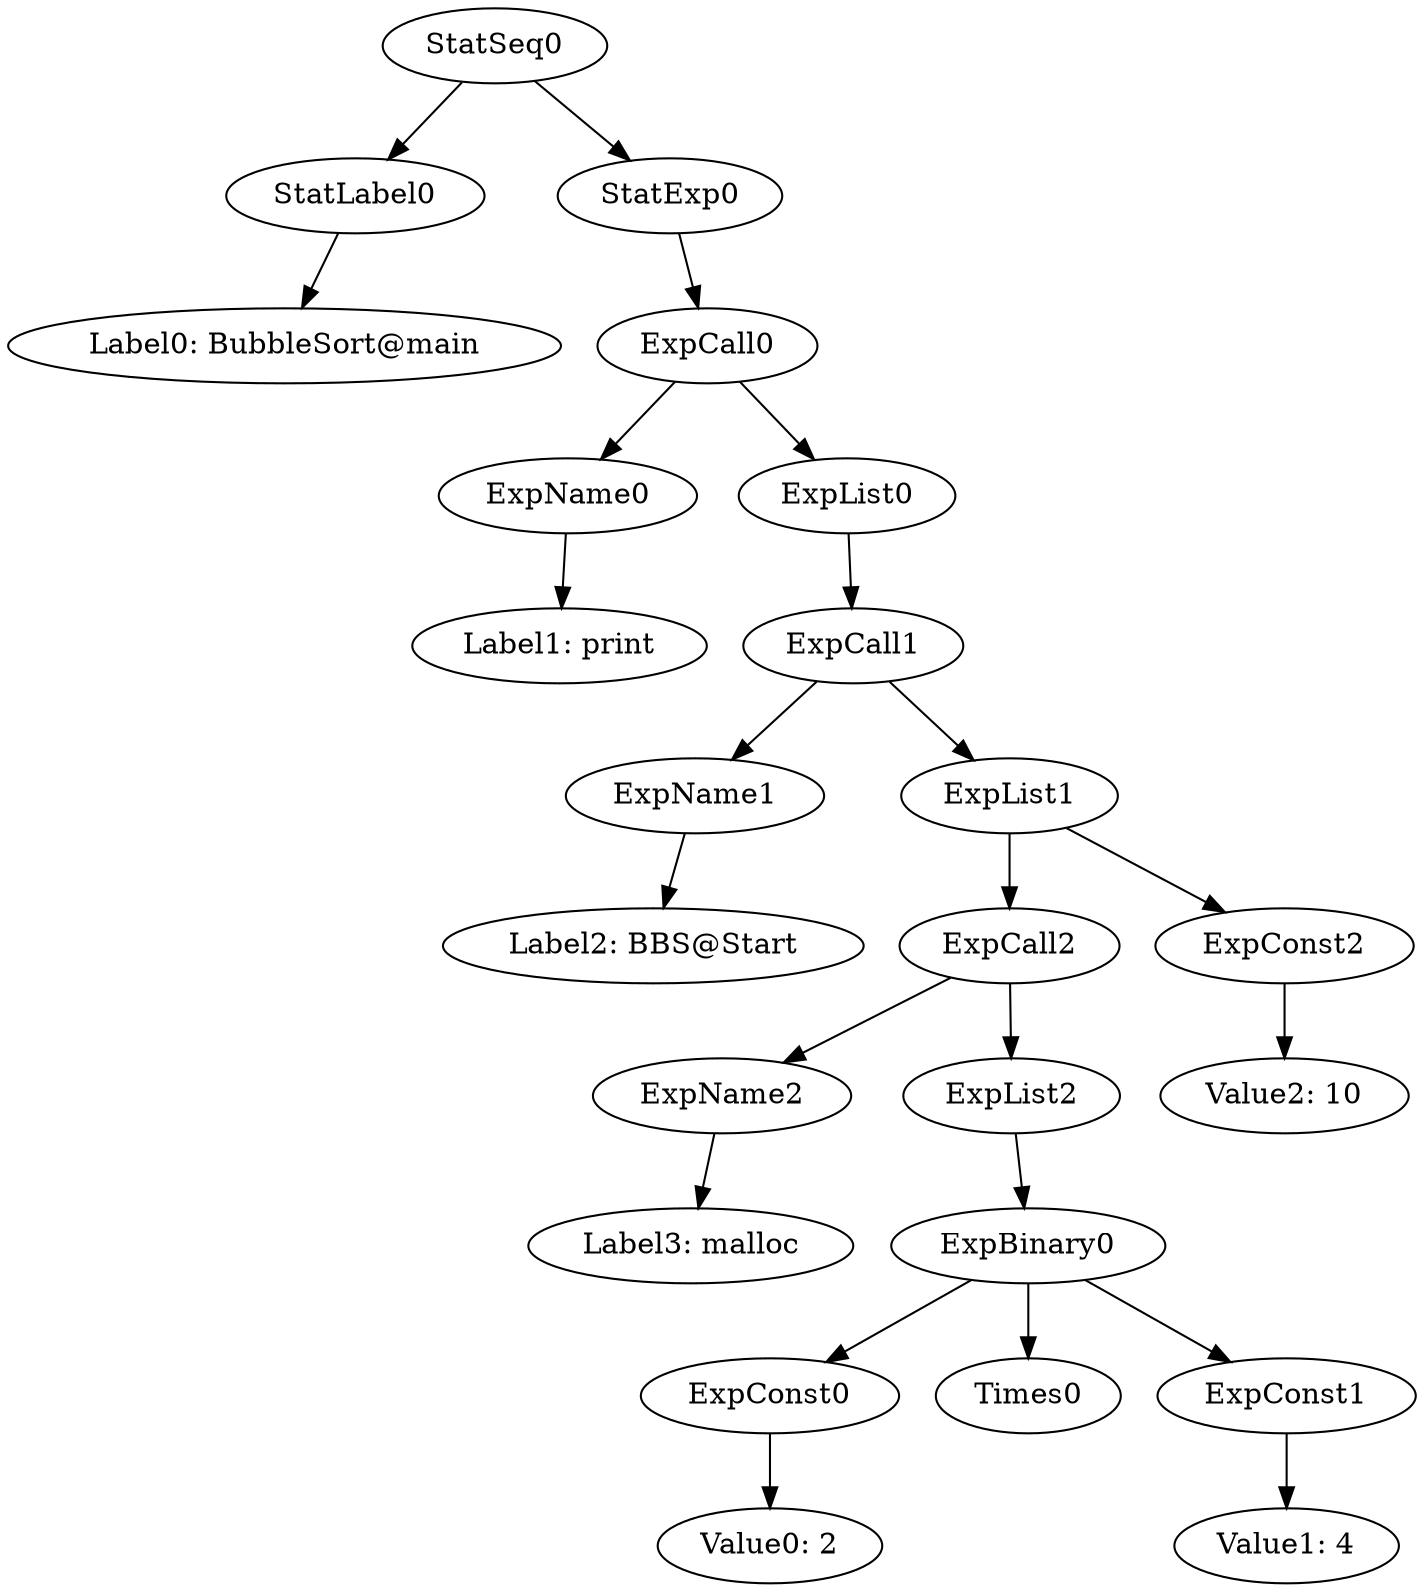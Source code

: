 digraph {
	ordering = out;
	ExpConst2 -> "Value2: 10";
	StatExp0 -> ExpCall0;
	ExpList2 -> ExpBinary0;
	ExpName0 -> "Label1: print";
	StatSeq0 -> StatLabel0;
	StatSeq0 -> StatExp0;
	ExpCall2 -> ExpName2;
	ExpCall2 -> ExpList2;
	ExpCall0 -> ExpName0;
	ExpCall0 -> ExpList0;
	StatLabel0 -> "Label0: BubbleSort@main";
	ExpConst0 -> "Value0: 2";
	ExpList1 -> ExpCall2;
	ExpList1 -> ExpConst2;
	ExpConst1 -> "Value1: 4";
	ExpName1 -> "Label2: BBS@Start";
	ExpList0 -> ExpCall1;
	ExpCall1 -> ExpName1;
	ExpCall1 -> ExpList1;
	ExpBinary0 -> ExpConst0;
	ExpBinary0 -> Times0;
	ExpBinary0 -> ExpConst1;
	ExpName2 -> "Label3: malloc";
}

